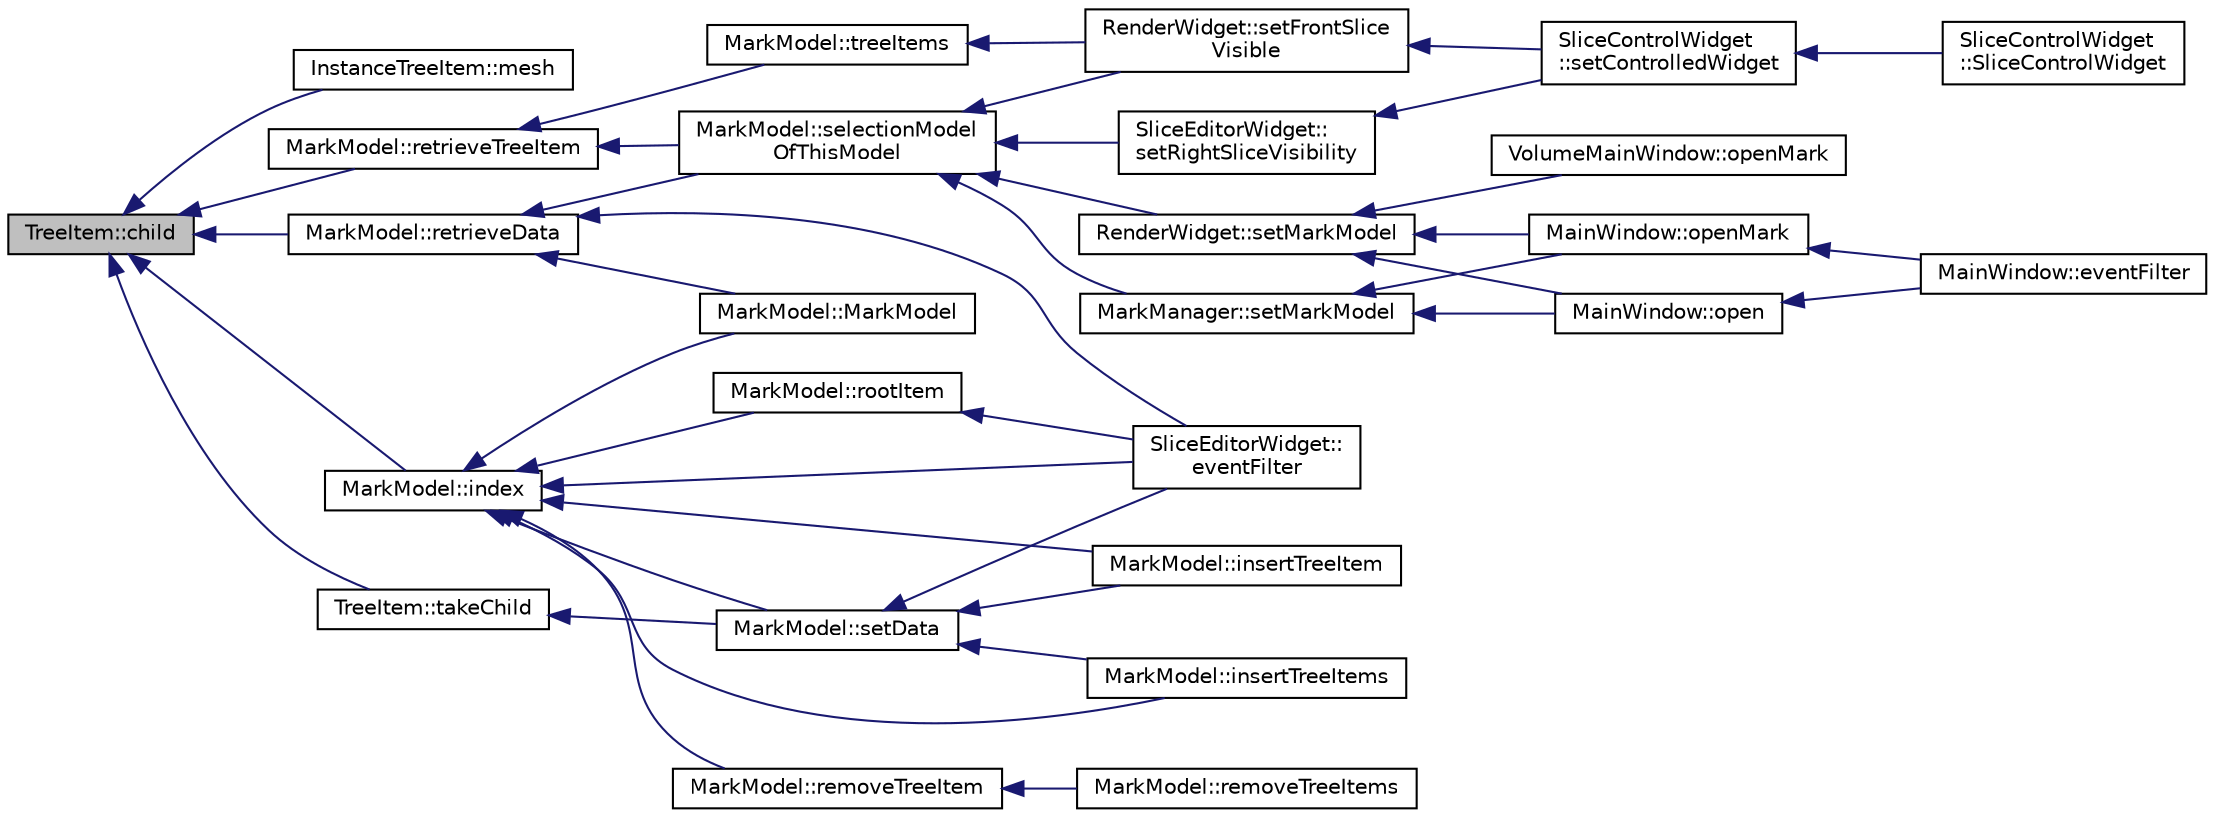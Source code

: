 digraph "TreeItem::child"
{
  edge [fontname="Helvetica",fontsize="10",labelfontname="Helvetica",labelfontsize="10"];
  node [fontname="Helvetica",fontsize="10",shape=record];
  rankdir="LR";
  Node8 [label="TreeItem::child",height=0.2,width=0.4,color="black", fillcolor="grey75", style="filled", fontcolor="black"];
  Node8 -> Node9 [dir="back",color="midnightblue",fontsize="10",style="solid",fontname="Helvetica"];
  Node9 [label="InstanceTreeItem::mesh",height=0.2,width=0.4,color="black", fillcolor="white", style="filled",URL="$class_instance_tree_item.html#a87288f39102b83857e44cd1245dd9b92"];
  Node8 -> Node10 [dir="back",color="midnightblue",fontsize="10",style="solid",fontname="Helvetica"];
  Node10 [label="MarkModel::retrieveData",height=0.2,width=0.4,color="black", fillcolor="white", style="filled",URL="$class_mark_model.html#af319ad9abc81c3b59112d9c8c08f2cab"];
  Node10 -> Node11 [dir="back",color="midnightblue",fontsize="10",style="solid",fontname="Helvetica"];
  Node11 [label="MarkModel::MarkModel",height=0.2,width=0.4,color="black", fillcolor="white", style="filled",URL="$class_mark_model.html#a41f493af223c4e686214ab685b46a65a",tooltip="Creates a mark model from a file. "];
  Node10 -> Node12 [dir="back",color="midnightblue",fontsize="10",style="solid",fontname="Helvetica"];
  Node12 [label="MarkModel::selectionModel\lOfThisModel",height=0.2,width=0.4,color="black", fillcolor="white", style="filled",URL="$class_mark_model.html#ad58bc2e692e3b5a0716e20145d135e50"];
  Node12 -> Node13 [dir="back",color="midnightblue",fontsize="10",style="solid",fontname="Helvetica"];
  Node13 [label="MarkManager::setMarkModel",height=0.2,width=0.4,color="black", fillcolor="white", style="filled",URL="$class_mark_manager.html#a1c5504fe103bdbd2402f1bf35081c04a",tooltip="Set new model model to the widget. "];
  Node13 -> Node14 [dir="back",color="midnightblue",fontsize="10",style="solid",fontname="Helvetica"];
  Node14 [label="MainWindow::open",height=0.2,width=0.4,color="black", fillcolor="white", style="filled",URL="$class_main_window.html#a1e8fb82ba2db0b722d9cd49fb05e4952"];
  Node14 -> Node15 [dir="back",color="midnightblue",fontsize="10",style="solid",fontname="Helvetica"];
  Node15 [label="MainWindow::eventFilter",height=0.2,width=0.4,color="black", fillcolor="white", style="filled",URL="$class_main_window.html#ade305265b2120df2489a5ebeb07ebbe1"];
  Node13 -> Node16 [dir="back",color="midnightblue",fontsize="10",style="solid",fontname="Helvetica"];
  Node16 [label="MainWindow::openMark",height=0.2,width=0.4,color="black", fillcolor="white", style="filled",URL="$class_main_window.html#a9cd18140979dd0f5d1312e9c66de19da"];
  Node16 -> Node15 [dir="back",color="midnightblue",fontsize="10",style="solid",fontname="Helvetica"];
  Node12 -> Node17 [dir="back",color="midnightblue",fontsize="10",style="solid",fontname="Helvetica"];
  Node17 [label="RenderWidget::setMarkModel",height=0.2,width=0.4,color="black", fillcolor="white", style="filled",URL="$class_render_widget.html#ae525129d1fd36fa90f7c6674f4b51d70",tooltip="Sets the slice model as the given model. "];
  Node17 -> Node14 [dir="back",color="midnightblue",fontsize="10",style="solid",fontname="Helvetica"];
  Node17 -> Node16 [dir="back",color="midnightblue",fontsize="10",style="solid",fontname="Helvetica"];
  Node17 -> Node18 [dir="back",color="midnightblue",fontsize="10",style="solid",fontname="Helvetica"];
  Node18 [label="VolumeMainWindow::openMark",height=0.2,width=0.4,color="black", fillcolor="white", style="filled",URL="$class_volume_main_window.html#a690eac05cd92c04cfd56e9a7f9fe19b5"];
  Node12 -> Node19 [dir="back",color="midnightblue",fontsize="10",style="solid",fontname="Helvetica"];
  Node19 [label="RenderWidget::setFrontSlice\lVisible",height=0.2,width=0.4,color="black", fillcolor="white", style="filled",URL="$class_render_widget.html#a54d5421db7ae7377116979c9189c9365",tooltip="This property holds the visibility of the front slice when renders data with slice type render..."];
  Node19 -> Node20 [dir="back",color="midnightblue",fontsize="10",style="solid",fontname="Helvetica"];
  Node20 [label="SliceControlWidget\l::setControlledWidget",height=0.2,width=0.4,color="black", fillcolor="white", style="filled",URL="$class_slice_control_widget.html#a22f1c1840e4e0bd6bb7daec1ffcdafc8",tooltip="Sets the controlled widget sliceWidge and volumeWidget to present. "];
  Node20 -> Node21 [dir="back",color="midnightblue",fontsize="10",style="solid",fontname="Helvetica"];
  Node21 [label="SliceControlWidget\l::SliceControlWidget",height=0.2,width=0.4,color="black", fillcolor="white", style="filled",URL="$class_slice_control_widget.html#a57f30c045f08dafbd807c80bd2d862b6",tooltip="Constructs a widget by the given sliceWidget and volumeWidget. "];
  Node12 -> Node22 [dir="back",color="midnightblue",fontsize="10",style="solid",fontname="Helvetica"];
  Node22 [label="SliceEditorWidget::\lsetRightSliceVisibility",height=0.2,width=0.4,color="black", fillcolor="white", style="filled",URL="$class_slice_editor_widget.html#ad994c2599b8cee4b75614e230b2214e6",tooltip="This is a convenience function to set right slice visibility. "];
  Node22 -> Node20 [dir="back",color="midnightblue",fontsize="10",style="solid",fontname="Helvetica"];
  Node10 -> Node23 [dir="back",color="midnightblue",fontsize="10",style="solid",fontname="Helvetica"];
  Node23 [label="SliceEditorWidget::\leventFilter",height=0.2,width=0.4,color="black", fillcolor="white", style="filled",URL="$class_slice_editor_widget.html#a1ec28842041deac02c57bba58ec2d6a0",tooltip="Reimplemented from QWidget::eventFilter. "];
  Node8 -> Node24 [dir="back",color="midnightblue",fontsize="10",style="solid",fontname="Helvetica"];
  Node24 [label="MarkModel::retrieveTreeItem",height=0.2,width=0.4,color="black", fillcolor="white", style="filled",URL="$class_mark_model.html#ac21d495d673ed2238d7c1df17fa844fb",tooltip="This is a helper function for get specified type to items in the parent of . "];
  Node24 -> Node25 [dir="back",color="midnightblue",fontsize="10",style="solid",fontname="Helvetica"];
  Node25 [label="MarkModel::treeItems",height=0.2,width=0.4,color="black", fillcolor="white", style="filled",URL="$class_mark_model.html#abd67a8a42ced49d205fc618bcefbc6ab",tooltip="Returns all tree items according to a given parent index parent and a type. "];
  Node25 -> Node19 [dir="back",color="midnightblue",fontsize="10",style="solid",fontname="Helvetica"];
  Node24 -> Node12 [dir="back",color="midnightblue",fontsize="10",style="solid",fontname="Helvetica"];
  Node8 -> Node26 [dir="back",color="midnightblue",fontsize="10",style="solid",fontname="Helvetica"];
  Node26 [label="MarkModel::index",height=0.2,width=0.4,color="black", fillcolor="white", style="filled",URL="$class_mark_model.html#a68eda17b59203b69b9cfacb0e18aeca4",tooltip="Reimplemented from QAbstractItemModel::index(int row, int column, const QModelIndex & parent) const..."];
  Node26 -> Node27 [dir="back",color="midnightblue",fontsize="10",style="solid",fontname="Helvetica"];
  Node27 [label="MarkModel::rootItem",height=0.2,width=0.4,color="black", fillcolor="white", style="filled",URL="$class_mark_model.html#aa7e4d6a9ebf4ac59119acd01fa62eeed",tooltip="This is a convenience function to returns the root tree item pointer. "];
  Node27 -> Node23 [dir="back",color="midnightblue",fontsize="10",style="solid",fontname="Helvetica"];
  Node26 -> Node11 [dir="back",color="midnightblue",fontsize="10",style="solid",fontname="Helvetica"];
  Node26 -> Node28 [dir="back",color="midnightblue",fontsize="10",style="solid",fontname="Helvetica"];
  Node28 [label="MarkModel::insertTreeItem",height=0.2,width=0.4,color="black", fillcolor="white", style="filled",URL="$class_mark_model.html#afc64d35495ea8bed14bbb102cdf7e13a",tooltip="This is a convenience function for inserting an tree item into the tree model by the pointer itself i..."];
  Node26 -> Node29 [dir="back",color="midnightblue",fontsize="10",style="solid",fontname="Helvetica"];
  Node29 [label="MarkModel::insertTreeItems",height=0.2,width=0.4,color="black", fillcolor="white", style="filled",URL="$class_mark_model.html#a7da424d8803b0e5aa37a165ff1237a2b",tooltip="This is a convenience function for inserting a bundle of tree items into the tree model by the pointe..."];
  Node26 -> Node30 [dir="back",color="midnightblue",fontsize="10",style="solid",fontname="Helvetica"];
  Node30 [label="MarkModel::removeTreeItem",height=0.2,width=0.4,color="black", fillcolor="white", style="filled",URL="$class_mark_model.html#a68dda394b983ab9539d44e8973631b71",tooltip="This is a convenience function for removing a item in the the tree model by its pointer  and its pare..."];
  Node30 -> Node31 [dir="back",color="midnightblue",fontsize="10",style="solid",fontname="Helvetica"];
  Node31 [label="MarkModel::removeTreeItems",height=0.2,width=0.4,color="black", fillcolor="white", style="filled",URL="$class_mark_model.html#aeb22aaa4ec64436cadd6786aa14979e5",tooltip="This is a convenience function for removed a bundle of tree items into the tree model by the pointers..."];
  Node26 -> Node32 [dir="back",color="midnightblue",fontsize="10",style="solid",fontname="Helvetica"];
  Node32 [label="MarkModel::setData",height=0.2,width=0.4,color="black", fillcolor="white", style="filled",URL="$class_mark_model.html#ac42f11801e20c62fce0f45c60487a9f2",tooltip="Reimplemented from QAbstractItemModel::setData(const QModelIndex & index, const QVariant & value..."];
  Node32 -> Node28 [dir="back",color="midnightblue",fontsize="10",style="solid",fontname="Helvetica"];
  Node32 -> Node29 [dir="back",color="midnightblue",fontsize="10",style="solid",fontname="Helvetica"];
  Node32 -> Node23 [dir="back",color="midnightblue",fontsize="10",style="solid",fontname="Helvetica"];
  Node26 -> Node23 [dir="back",color="midnightblue",fontsize="10",style="solid",fontname="Helvetica"];
  Node8 -> Node33 [dir="back",color="midnightblue",fontsize="10",style="solid",fontname="Helvetica"];
  Node33 [label="TreeItem::takeChild",height=0.2,width=0.4,color="black", fillcolor="white", style="filled",URL="$class_tree_item.html#a0560aa649d74a1e64b64c99b9e43bf43",tooltip="This function replace the old child node with a new one. "];
  Node33 -> Node32 [dir="back",color="midnightblue",fontsize="10",style="solid",fontname="Helvetica"];
}
